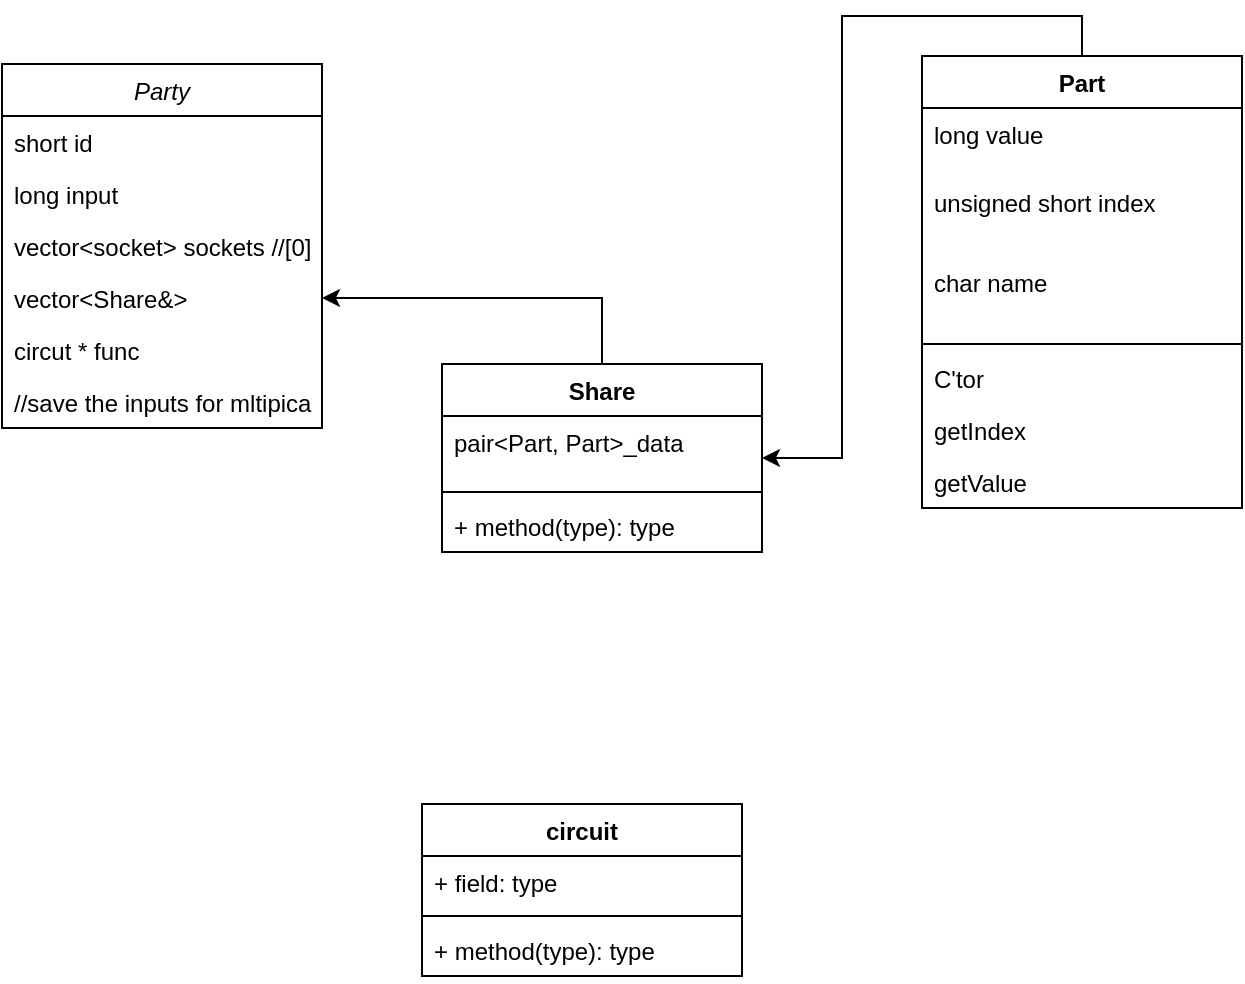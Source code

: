 <mxfile version="13.0.8" type="device" pages="5"><diagram id="C5RBs43oDa-KdzZeNtuy" name="General "><mxGraphModel dx="1108" dy="479" grid="1" gridSize="10" guides="1" tooltips="1" connect="1" arrows="1" fold="1" page="1" pageScale="1" pageWidth="827" pageHeight="1169" math="0" shadow="0"><root><mxCell id="WIyWlLk6GJQsqaUBKTNV-0"/><mxCell id="WIyWlLk6GJQsqaUBKTNV-1" parent="WIyWlLk6GJQsqaUBKTNV-0"/><mxCell id="zkfFHV4jXpPFQw0GAbJ--0" value="Party" style="swimlane;fontStyle=2;align=center;verticalAlign=top;childLayout=stackLayout;horizontal=1;startSize=26;horizontalStack=0;resizeParent=1;resizeLast=0;collapsible=1;marginBottom=0;rounded=0;shadow=0;strokeWidth=1;" parent="WIyWlLk6GJQsqaUBKTNV-1" vertex="1"><mxGeometry x="60" y="70" width="160" height="182" as="geometry"><mxRectangle x="230" y="140" width="160" height="26" as="alternateBounds"/></mxGeometry></mxCell><mxCell id="zkfFHV4jXpPFQw0GAbJ--1" value="short id" style="text;align=left;verticalAlign=top;spacingLeft=4;spacingRight=4;overflow=hidden;rotatable=0;points=[[0,0.5],[1,0.5]];portConstraint=eastwest;" parent="zkfFHV4jXpPFQw0GAbJ--0" vertex="1"><mxGeometry y="26" width="160" height="26" as="geometry"/></mxCell><mxCell id="zkfFHV4jXpPFQw0GAbJ--2" value="long input" style="text;align=left;verticalAlign=top;spacingLeft=4;spacingRight=4;overflow=hidden;rotatable=0;points=[[0,0.5],[1,0.5]];portConstraint=eastwest;rounded=0;shadow=0;html=0;" parent="zkfFHV4jXpPFQw0GAbJ--0" vertex="1"><mxGeometry y="52" width="160" height="26" as="geometry"/></mxCell><mxCell id="cOVlqKhd4FzWWiDxI4C9-0" value="vector&lt;socket&gt; sockets //[0] udp soket" style="text;align=left;verticalAlign=top;spacingLeft=4;spacingRight=4;overflow=hidden;rotatable=0;points=[[0,0.5],[1,0.5]];portConstraint=eastwest;rounded=0;shadow=0;html=0;" parent="zkfFHV4jXpPFQw0GAbJ--0" vertex="1"><mxGeometry y="78" width="160" height="26" as="geometry"/></mxCell><mxCell id="cOVlqKhd4FzWWiDxI4C9-8" value="vector&lt;Share&amp;&gt;" style="text;align=left;verticalAlign=top;spacingLeft=4;spacingRight=4;overflow=hidden;rotatable=0;points=[[0,0.5],[1,0.5]];portConstraint=eastwest;rounded=0;shadow=0;html=0;" parent="zkfFHV4jXpPFQw0GAbJ--0" vertex="1"><mxGeometry y="104" width="160" height="26" as="geometry"/></mxCell><mxCell id="cOVlqKhd4FzWWiDxI4C9-10" value="circut * func" style="text;align=left;verticalAlign=top;spacingLeft=4;spacingRight=4;overflow=hidden;rotatable=0;points=[[0,0.5],[1,0.5]];portConstraint=eastwest;rounded=0;shadow=0;html=0;" parent="zkfFHV4jXpPFQw0GAbJ--0" vertex="1"><mxGeometry y="130" width="160" height="26" as="geometry"/></mxCell><mxCell id="cOVlqKhd4FzWWiDxI4C9-14" value="//save the inputs for mltipication gates " style="text;align=left;verticalAlign=top;spacingLeft=4;spacingRight=4;overflow=hidden;rotatable=0;points=[[0,0.5],[1,0.5]];portConstraint=eastwest;rounded=0;shadow=0;html=0;" parent="zkfFHV4jXpPFQw0GAbJ--0" vertex="1"><mxGeometry y="156" width="160" height="26" as="geometry"/></mxCell><mxCell id="4BgtrihYJqbBvST6594f-14" style="edgeStyle=orthogonalEdgeStyle;rounded=0;orthogonalLoop=1;jettySize=auto;html=1;exitX=0.5;exitY=0;exitDx=0;exitDy=0;entryX=1;entryY=0.5;entryDx=0;entryDy=0;" parent="WIyWlLk6GJQsqaUBKTNV-1" source="4BgtrihYJqbBvST6594f-0" target="4BgtrihYJqbBvST6594f-5" edge="1"><mxGeometry relative="1" as="geometry"/></mxCell><mxCell id="4BgtrihYJqbBvST6594f-15" style="edgeStyle=orthogonalEdgeStyle;rounded=0;orthogonalLoop=1;jettySize=auto;html=1;exitX=0.5;exitY=0;exitDx=0;exitDy=0;" parent="WIyWlLk6GJQsqaUBKTNV-1" source="4BgtrihYJqbBvST6594f-5" target="cOVlqKhd4FzWWiDxI4C9-8" edge="1"><mxGeometry relative="1" as="geometry"/></mxCell><mxCell id="4BgtrihYJqbBvST6594f-5" value="Share" style="swimlane;fontStyle=1;align=center;verticalAlign=top;childLayout=stackLayout;horizontal=1;startSize=26;horizontalStack=0;resizeParent=1;resizeParentMax=0;resizeLast=0;collapsible=1;marginBottom=0;" parent="WIyWlLk6GJQsqaUBKTNV-1" vertex="1"><mxGeometry x="280" y="220" width="160" height="94" as="geometry"/></mxCell><mxCell id="4BgtrihYJqbBvST6594f-6" value="pair&lt;Part, Part&gt;_data" style="text;strokeColor=none;fillColor=none;align=left;verticalAlign=top;spacingLeft=4;spacingRight=4;overflow=hidden;rotatable=0;points=[[0,0.5],[1,0.5]];portConstraint=eastwest;" parent="4BgtrihYJqbBvST6594f-5" vertex="1"><mxGeometry y="26" width="160" height="34" as="geometry"/></mxCell><mxCell id="4BgtrihYJqbBvST6594f-8" value="" style="line;strokeWidth=1;fillColor=none;align=left;verticalAlign=middle;spacingTop=-1;spacingLeft=3;spacingRight=3;rotatable=0;labelPosition=right;points=[];portConstraint=eastwest;" parent="4BgtrihYJqbBvST6594f-5" vertex="1"><mxGeometry y="60" width="160" height="8" as="geometry"/></mxCell><mxCell id="4BgtrihYJqbBvST6594f-9" value="+ method(type): type" style="text;strokeColor=none;fillColor=none;align=left;verticalAlign=top;spacingLeft=4;spacingRight=4;overflow=hidden;rotatable=0;points=[[0,0.5],[1,0.5]];portConstraint=eastwest;" parent="4BgtrihYJqbBvST6594f-5" vertex="1"><mxGeometry y="68" width="160" height="26" as="geometry"/></mxCell><mxCell id="4BgtrihYJqbBvST6594f-0" value="Part" style="swimlane;fontStyle=1;align=center;verticalAlign=top;childLayout=stackLayout;horizontal=1;startSize=26;horizontalStack=0;resizeParent=1;resizeParentMax=0;resizeLast=0;collapsible=1;marginBottom=0;" parent="WIyWlLk6GJQsqaUBKTNV-1" vertex="1"><mxGeometry x="520" y="66" width="160" height="226" as="geometry"/></mxCell><mxCell id="4BgtrihYJqbBvST6594f-4" value="long value" style="text;strokeColor=none;fillColor=none;align=left;verticalAlign=top;spacingLeft=4;spacingRight=4;overflow=hidden;rotatable=0;points=[[0,0.5],[1,0.5]];portConstraint=eastwest;" parent="4BgtrihYJqbBvST6594f-0" vertex="1"><mxGeometry y="26" width="160" height="34" as="geometry"/></mxCell><mxCell id="4BgtrihYJqbBvST6594f-1" value="unsigned short index" style="text;strokeColor=none;fillColor=none;align=left;verticalAlign=top;spacingLeft=4;spacingRight=4;overflow=hidden;rotatable=0;points=[[0,0.5],[1,0.5]];portConstraint=eastwest;" parent="4BgtrihYJqbBvST6594f-0" vertex="1"><mxGeometry y="60" width="160" height="40" as="geometry"/></mxCell><mxCell id="D8j_y-Fjvjm8e9TPymkZ-0" value="char name" style="text;strokeColor=none;fillColor=none;align=left;verticalAlign=top;spacingLeft=4;spacingRight=4;overflow=hidden;rotatable=0;points=[[0,0.5],[1,0.5]];portConstraint=eastwest;" parent="4BgtrihYJqbBvST6594f-0" vertex="1"><mxGeometry y="100" width="160" height="40" as="geometry"/></mxCell><mxCell id="4BgtrihYJqbBvST6594f-2" value="" style="line;strokeWidth=1;fillColor=none;align=left;verticalAlign=middle;spacingTop=-1;spacingLeft=3;spacingRight=3;rotatable=0;labelPosition=right;points=[];portConstraint=eastwest;" parent="4BgtrihYJqbBvST6594f-0" vertex="1"><mxGeometry y="140" width="160" height="8" as="geometry"/></mxCell><mxCell id="4BgtrihYJqbBvST6594f-3" value="C'tor" style="text;strokeColor=none;fillColor=none;align=left;verticalAlign=top;spacingLeft=4;spacingRight=4;overflow=hidden;rotatable=0;points=[[0,0.5],[1,0.5]];portConstraint=eastwest;" parent="4BgtrihYJqbBvST6594f-0" vertex="1"><mxGeometry y="148" width="160" height="26" as="geometry"/></mxCell><mxCell id="4BgtrihYJqbBvST6594f-11" value="getIndex" style="text;strokeColor=none;fillColor=none;align=left;verticalAlign=top;spacingLeft=4;spacingRight=4;overflow=hidden;rotatable=0;points=[[0,0.5],[1,0.5]];portConstraint=eastwest;" parent="4BgtrihYJqbBvST6594f-0" vertex="1"><mxGeometry y="174" width="160" height="26" as="geometry"/></mxCell><mxCell id="4BgtrihYJqbBvST6594f-12" value="getValue" style="text;strokeColor=none;fillColor=none;align=left;verticalAlign=top;spacingLeft=4;spacingRight=4;overflow=hidden;rotatable=0;points=[[0,0.5],[1,0.5]];portConstraint=eastwest;" parent="4BgtrihYJqbBvST6594f-0" vertex="1"><mxGeometry y="200" width="160" height="26" as="geometry"/></mxCell><mxCell id="LS4fVvpJgJBCOGzO6_x3-0" value="circuit" style="swimlane;fontStyle=1;align=center;verticalAlign=top;childLayout=stackLayout;horizontal=1;startSize=26;horizontalStack=0;resizeParent=1;resizeParentMax=0;resizeLast=0;collapsible=1;marginBottom=0;" parent="WIyWlLk6GJQsqaUBKTNV-1" vertex="1"><mxGeometry x="270" y="440" width="160" height="86" as="geometry"/></mxCell><mxCell id="LS4fVvpJgJBCOGzO6_x3-1" value="+ field: type" style="text;strokeColor=none;fillColor=none;align=left;verticalAlign=top;spacingLeft=4;spacingRight=4;overflow=hidden;rotatable=0;points=[[0,0.5],[1,0.5]];portConstraint=eastwest;" parent="LS4fVvpJgJBCOGzO6_x3-0" vertex="1"><mxGeometry y="26" width="160" height="26" as="geometry"/></mxCell><mxCell id="LS4fVvpJgJBCOGzO6_x3-2" value="" style="line;strokeWidth=1;fillColor=none;align=left;verticalAlign=middle;spacingTop=-1;spacingLeft=3;spacingRight=3;rotatable=0;labelPosition=right;points=[];portConstraint=eastwest;" parent="LS4fVvpJgJBCOGzO6_x3-0" vertex="1"><mxGeometry y="52" width="160" height="8" as="geometry"/></mxCell><mxCell id="LS4fVvpJgJBCOGzO6_x3-3" value="+ method(type): type" style="text;strokeColor=none;fillColor=none;align=left;verticalAlign=top;spacingLeft=4;spacingRight=4;overflow=hidden;rotatable=0;points=[[0,0.5],[1,0.5]];portConstraint=eastwest;" parent="LS4fVvpJgJBCOGzO6_x3-0" vertex="1"><mxGeometry y="60" width="160" height="26" as="geometry"/></mxCell></root></mxGraphModel></diagram><diagram id="alvPSbIBg0JERE7esk2g" name="F_{rand}"><mxGraphModel dx="1108" dy="479" grid="1" gridSize="10" guides="1" tooltips="1" connect="1" arrows="1" fold="1" page="1" pageScale="1" pageWidth="850" pageHeight="1100" math="0" shadow="0"><root><mxCell id="kZBDE2jkKCDgs4H9hJVs-0"/><mxCell id="kZBDE2jkKCDgs4H9hJVs-1" parent="kZBDE2jkKCDgs4H9hJVs-0"/><mxCell id="kZBDE2jkKCDgs4H9hJVs-5" style="edgeStyle=orthogonalEdgeStyle;rounded=0;orthogonalLoop=1;jettySize=auto;html=1;entryX=0.5;entryY=0;entryDx=0;entryDy=0;" parent="kZBDE2jkKCDgs4H9hJVs-1" source="kZBDE2jkKCDgs4H9hJVs-3" target="kZBDE2jkKCDgs4H9hJVs-4" edge="1"><mxGeometry relative="1" as="geometry"/></mxCell><mxCell id="kZBDE2jkKCDgs4H9hJVs-3" value="id" style="strokeWidth=2;html=1;shape=mxgraph.flowchart.start_2;whiteSpace=wrap;" parent="kZBDE2jkKCDgs4H9hJVs-1" vertex="1"><mxGeometry x="410" y="30" width="100" height="80" as="geometry"/></mxCell><mxCell id="kZBDE2jkKCDgs4H9hJVs-7" style="edgeStyle=orthogonalEdgeStyle;rounded=0;orthogonalLoop=1;jettySize=auto;html=1;entryX=0.5;entryY=0;entryDx=0;entryDy=0;" parent="kZBDE2jkKCDgs4H9hJVs-1" source="kZBDE2jkKCDgs4H9hJVs-4" target="kZBDE2jkKCDgs4H9hJVs-6" edge="1"><mxGeometry relative="1" as="geometry"/></mxCell><mxCell id="kZBDE2jkKCDgs4H9hJVs-4" value="seq_i" style="shape=parallelogram;html=1;strokeWidth=2;perimeter=parallelogramPerimeter;whiteSpace=wrap;rounded=1;arcSize=12;size=0.23;" parent="kZBDE2jkKCDgs4H9hJVs-1" vertex="1"><mxGeometry x="410" y="180" width="100" height="60" as="geometry"/></mxCell><mxCell id="kZBDE2jkKCDgs4H9hJVs-12" style="edgeStyle=orthogonalEdgeStyle;rounded=0;orthogonalLoop=1;jettySize=auto;html=1;entryX=0.5;entryY=0;entryDx=0;entryDy=0;entryPerimeter=0;" parent="kZBDE2jkKCDgs4H9hJVs-1" source="kZBDE2jkKCDgs4H9hJVs-6" target="kZBDE2jkKCDgs4H9hJVs-11" edge="1"><mxGeometry relative="1" as="geometry"/></mxCell><mxCell id="kZBDE2jkKCDgs4H9hJVs-6" value="k_i" style="shape=parallelogram;html=1;strokeWidth=2;perimeter=parallelogramPerimeter;whiteSpace=wrap;rounded=1;arcSize=12;size=0.23;" parent="kZBDE2jkKCDgs4H9hJVs-1" vertex="1"><mxGeometry x="410" y="310" width="100" height="60" as="geometry"/></mxCell><mxCell id="kZBDE2jkKCDgs4H9hJVs-11" value="send k_i to id+1" style="strokeWidth=2;html=1;shape=mxgraph.flowchart.stored_data;whiteSpace=wrap;" parent="kZBDE2jkKCDgs4H9hJVs-1" vertex="1"><mxGeometry x="390" y="430" width="120" height="60" as="geometry"/></mxCell></root></mxGraphModel></diagram><diagram id="1JNYU2UVR6e3MyDVdDcQ" name="F_{input}"><mxGraphModel dx="1108" dy="479" grid="1" gridSize="10" guides="1" tooltips="1" connect="1" arrows="1" fold="1" page="1" pageScale="1" pageWidth="850" pageHeight="1100" math="0" shadow="0"><root><mxCell id="DTssrchEb4yuKNXksT6--0"/><mxCell id="DTssrchEb4yuKNXksT6--1" parent="DTssrchEb4yuKNXksT6--0"/><mxCell id="x3K-ltNSZLG9sXhNHffl-1" style="edgeStyle=orthogonalEdgeStyle;rounded=0;orthogonalLoop=1;jettySize=auto;html=1;exitX=0.5;exitY=1;exitDx=0;exitDy=0;exitPerimeter=0;" parent="DTssrchEb4yuKNXksT6--1" source="DTssrchEb4yuKNXksT6--2" target="x3K-ltNSZLG9sXhNHffl-0" edge="1"><mxGeometry relative="1" as="geometry"/></mxCell><mxCell id="DTssrchEb4yuKNXksT6--2" value="f_{rand}" style="strokeWidth=2;html=1;shape=mxgraph.flowchart.start_2;whiteSpace=wrap;" parent="DTssrchEb4yuKNXksT6--1" vertex="1"><mxGeometry x="380" y="20" width="160" height="130" as="geometry"/></mxCell><mxCell id="owxhTwEgt6rYqqQxXYQy-1" style="edgeStyle=orthogonalEdgeStyle;rounded=0;orthogonalLoop=1;jettySize=auto;html=1;exitX=0.5;exitY=1;exitDx=0;exitDy=0;exitPerimeter=0;entryX=0.5;entryY=0;entryDx=0;entryDy=0;entryPerimeter=0;" parent="DTssrchEb4yuKNXksT6--1" source="x3K-ltNSZLG9sXhNHffl-0" target="owxhTwEgt6rYqqQxXYQy-0" edge="1"><mxGeometry relative="1" as="geometry"/></mxCell><mxCell id="x3K-ltNSZLG9sXhNHffl-0" value="reconstruct(a)" style="strokeWidth=2;html=1;shape=mxgraph.flowchart.stored_data;whiteSpace=wrap;" parent="DTssrchEb4yuKNXksT6--1" vertex="1"><mxGeometry x="400" y="230" width="120" height="60" as="geometry"/></mxCell><mxCell id="owxhTwEgt6rYqqQxXYQy-5" style="edgeStyle=orthogonalEdgeStyle;rounded=0;orthogonalLoop=1;jettySize=auto;html=1;" parent="DTssrchEb4yuKNXksT6--1" source="owxhTwEgt6rYqqQxXYQy-0" target="owxhTwEgt6rYqqQxXYQy-2" edge="1"><mxGeometry relative="1" as="geometry"/></mxCell><mxCell id="owxhTwEgt6rYqqQxXYQy-0" value="BC:x-a" style="strokeWidth=2;html=1;shape=mxgraph.flowchart.stored_data;whiteSpace=wrap;" parent="DTssrchEb4yuKNXksT6--1" vertex="1"><mxGeometry x="410" y="360" width="100" height="60" as="geometry"/></mxCell><mxCell id="owxhTwEgt6rYqqQxXYQy-2" value="each party computes locally x-a +||a||" style="shape=parallelogram;html=1;strokeWidth=2;perimeter=parallelogramPerimeter;whiteSpace=wrap;rounded=1;arcSize=12;size=0.23;" parent="DTssrchEb4yuKNXksT6--1" vertex="1"><mxGeometry x="305" y="500" width="310" height="60" as="geometry"/></mxCell><mxCell id="owxhTwEgt6rYqqQxXYQy-3" style="edgeStyle=orthogonalEdgeStyle;rounded=0;orthogonalLoop=1;jettySize=auto;html=1;exitX=0.5;exitY=1;exitDx=0;exitDy=0;exitPerimeter=0;" parent="DTssrchEb4yuKNXksT6--1" source="owxhTwEgt6rYqqQxXYQy-0" target="owxhTwEgt6rYqqQxXYQy-0" edge="1"><mxGeometry relative="1" as="geometry"/></mxCell></root></mxGraphModel></diagram><diagram id="iwSSrR5eTjn95De4e4GO" name="Handlers"><mxGraphModel dx="1108" dy="479" grid="1" gridSize="10" guides="1" tooltips="1" connect="1" arrows="1" fold="1" page="1" pageScale="1" pageWidth="850" pageHeight="1100" math="0" shadow="0"><root><mxCell id="OYbghTVy3XmPbQ5D5H04-0"/><mxCell id="OYbghTVy3XmPbQ5D5H04-1" parent="OYbghTVy3XmPbQ5D5H04-0"/><mxCell id="OYbghTVy3XmPbQ5D5H04-6" style="edgeStyle=orthogonalEdgeStyle;rounded=0;orthogonalLoop=1;jettySize=auto;html=1;exitX=0.5;exitY=1;exitDx=0;exitDy=0;exitPerimeter=0;entryX=0.5;entryY=0;entryDx=0;entryDy=0;entryPerimeter=0;" parent="OYbghTVy3XmPbQ5D5H04-1" source="OYbghTVy3XmPbQ5D5H04-4" target="OYbghTVy3XmPbQ5D5H04-7" edge="1"><mxGeometry relative="1" as="geometry"><mxPoint x="410" y="220" as="targetPoint"/></mxGeometry></mxCell><mxCell id="OYbghTVy3XmPbQ5D5H04-4" value="&lt;div&gt;comunication&lt;/div&gt;&lt;div&gt;&lt;br&gt;&lt;/div&gt;" style="strokeWidth=2;html=1;shape=mxgraph.flowchart.start_2;whiteSpace=wrap;" parent="OYbghTVy3XmPbQ5D5H04-1" vertex="1"><mxGeometry x="360" y="50" width="100" height="100" as="geometry"/></mxCell><mxCell id="OYbghTVy3XmPbQ5D5H04-7" value="" style="strokeWidth=2;html=1;shape=mxgraph.flowchart.display;whiteSpace=wrap;" parent="OYbghTVy3XmPbQ5D5H04-1" vertex="1"><mxGeometry x="315" y="270" width="190" height="60" as="geometry"/></mxCell></root></mxGraphModel></diagram><diagram id="FZsMIHTAiEUb-2OIRdWm" name="main flow"><mxGraphModel dx="2216" dy="1026" grid="1" gridSize="10" guides="1" tooltips="1" connect="1" arrows="1" fold="1" page="1" pageScale="1" pageWidth="850" pageHeight="1100" math="0" shadow="0"><root><mxCell id="QO35EGNGKk54peIDR6Rk-0"/><mxCell id="QO35EGNGKk54peIDR6Rk-1" parent="QO35EGNGKk54peIDR6Rk-0"/><mxCell id="QO35EGNGKk54peIDR6Rk-5" style="edgeStyle=orthogonalEdgeStyle;rounded=0;orthogonalLoop=1;jettySize=auto;html=1;entryX=0.5;entryY=0;entryDx=0;entryDy=0;" edge="1" parent="QO35EGNGKk54peIDR6Rk-1" source="QO35EGNGKk54peIDR6Rk-2" target="QO35EGNGKk54peIDR6Rk-4"><mxGeometry relative="1" as="geometry"/></mxCell><mxCell id="QO35EGNGKk54peIDR6Rk-2" value="&lt;font style=&quot;font-size: 36px&quot;&gt;Start&lt;/font&gt;" style="ellipse;whiteSpace=wrap;html=1;aspect=fixed;" vertex="1" parent="QO35EGNGKk54peIDR6Rk-1"><mxGeometry x="370" width="140" height="140" as="geometry"/></mxCell><mxCell id="QO35EGNGKk54peIDR6Rk-7" style="edgeStyle=orthogonalEdgeStyle;rounded=0;orthogonalLoop=1;jettySize=auto;html=1;exitX=0.5;exitY=1;exitDx=0;exitDy=0;entryX=0.5;entryY=0;entryDx=0;entryDy=0;" edge="1" parent="QO35EGNGKk54peIDR6Rk-1" source="QO35EGNGKk54peIDR6Rk-4" target="QO35EGNGKk54peIDR6Rk-6"><mxGeometry relative="1" as="geometry"/></mxCell><mxCell id="QO35EGNGKk54peIDR6Rk-18" style="edgeStyle=orthogonalEdgeStyle;rounded=0;orthogonalLoop=1;jettySize=auto;html=1;" edge="1" parent="QO35EGNGKk54peIDR6Rk-1" source="QO35EGNGKk54peIDR6Rk-4" target="QO35EGNGKk54peIDR6Rk-17"><mxGeometry relative="1" as="geometry"/></mxCell><mxCell id="QO35EGNGKk54peIDR6Rk-4" value="&lt;font style=&quot;font-size: 36px&quot;&gt;Inputs Sharing&lt;br&gt;&lt;/font&gt;" style="rounded=1;whiteSpace=wrap;html=1;" vertex="1" parent="QO35EGNGKk54peIDR6Rk-1"><mxGeometry x="375" y="200" width="130" height="90" as="geometry"/></mxCell><mxCell id="QO35EGNGKk54peIDR6Rk-11" style="edgeStyle=orthogonalEdgeStyle;rounded=0;orthogonalLoop=1;jettySize=auto;html=1;exitX=0.5;exitY=1;exitDx=0;exitDy=0;entryX=0.5;entryY=0;entryDx=0;entryDy=0;" edge="1" parent="QO35EGNGKk54peIDR6Rk-1" source="QO35EGNGKk54peIDR6Rk-6" target="QO35EGNGKk54peIDR6Rk-10"><mxGeometry relative="1" as="geometry"/></mxCell><mxCell id="QO35EGNGKk54peIDR6Rk-6" value="&lt;font style=&quot;font-size: 36px&quot;&gt;calculate arithmetic circuits&lt;/font&gt;" style="shape=hexagon;perimeter=hexagonPerimeter2;whiteSpace=wrap;html=1;" vertex="1" parent="QO35EGNGKk54peIDR6Rk-1"><mxGeometry x="332.5" y="320" width="215" height="170" as="geometry"/></mxCell><mxCell id="QO35EGNGKk54peIDR6Rk-13" style="edgeStyle=orthogonalEdgeStyle;rounded=0;orthogonalLoop=1;jettySize=auto;html=1;" edge="1" parent="QO35EGNGKk54peIDR6Rk-1" source="QO35EGNGKk54peIDR6Rk-10" target="QO35EGNGKk54peIDR6Rk-12"><mxGeometry relative="1" as="geometry"/></mxCell><mxCell id="QO35EGNGKk54peIDR6Rk-19" style="edgeStyle=orthogonalEdgeStyle;rounded=0;orthogonalLoop=1;jettySize=auto;html=1;exitX=0;exitY=0.5;exitDx=0;exitDy=0;entryX=0.48;entryY=0.971;entryDx=0;entryDy=0;entryPerimeter=0;" edge="1" parent="QO35EGNGKk54peIDR6Rk-1" source="QO35EGNGKk54peIDR6Rk-10" target="QO35EGNGKk54peIDR6Rk-17"><mxGeometry relative="1" as="geometry"/></mxCell><mxCell id="QO35EGNGKk54peIDR6Rk-10" value="&lt;font style=&quot;font-size: 36px&quot;&gt;Verification Stage&lt;/font&gt;" style="rounded=1;whiteSpace=wrap;html=1;" vertex="1" parent="QO35EGNGKk54peIDR6Rk-1"><mxGeometry x="282.5" y="570" width="315" height="130" as="geometry"/></mxCell><mxCell id="QO35EGNGKk54peIDR6Rk-15" style="edgeStyle=orthogonalEdgeStyle;rounded=0;orthogonalLoop=1;jettySize=auto;html=1;exitX=0.5;exitY=1;exitDx=0;exitDy=0;entryX=0.5;entryY=0;entryDx=0;entryDy=0;" edge="1" parent="QO35EGNGKk54peIDR6Rk-1" source="QO35EGNGKk54peIDR6Rk-12" target="QO35EGNGKk54peIDR6Rk-14"><mxGeometry relative="1" as="geometry"/></mxCell><mxCell id="QO35EGNGKk54peIDR6Rk-20" style="edgeStyle=orthogonalEdgeStyle;rounded=0;orthogonalLoop=1;jettySize=auto;html=1;exitX=0;exitY=0.5;exitDx=0;exitDy=0;" edge="1" parent="QO35EGNGKk54peIDR6Rk-1" source="QO35EGNGKk54peIDR6Rk-12" target="QO35EGNGKk54peIDR6Rk-17"><mxGeometry relative="1" as="geometry"><mxPoint x="44" y="560" as="targetPoint"/><Array as="points"><mxPoint x="40" y="825"/></Array></mxGeometry></mxCell><mxCell id="QO35EGNGKk54peIDR6Rk-12" value="&lt;font style=&quot;font-size: 36px&quot;&gt;Reconstruct the output&lt;/font&gt;" style="rounded=1;whiteSpace=wrap;html=1;" vertex="1" parent="QO35EGNGKk54peIDR6Rk-1"><mxGeometry x="315" y="780" width="250" height="90" as="geometry"/></mxCell><mxCell id="QO35EGNGKk54peIDR6Rk-14" value="&lt;font style=&quot;font-size: 36px&quot;&gt;Each party possess the final result &lt;br&gt;&lt;/font&gt;" style="ellipse;whiteSpace=wrap;html=1;" vertex="1" parent="QO35EGNGKk54peIDR6Rk-1"><mxGeometry x="270" y="940" width="340" height="250" as="geometry"/></mxCell><mxCell id="QO35EGNGKk54peIDR6Rk-17" value="&lt;font style=&quot;font-size: 36px&quot;&gt;Abort&lt;/font&gt;" style="labelPosition=center;verticalLabelPosition=middle;align=center;html=1;shape=mxgraph.basic.shaded_button;dx=10;fillColor=#E6E6E6;strokeColor=none;" vertex="1" parent="QO35EGNGKk54peIDR6Rk-1"><mxGeometry y="400" width="250" height="140" as="geometry"/></mxCell></root></mxGraphModel></diagram></mxfile>